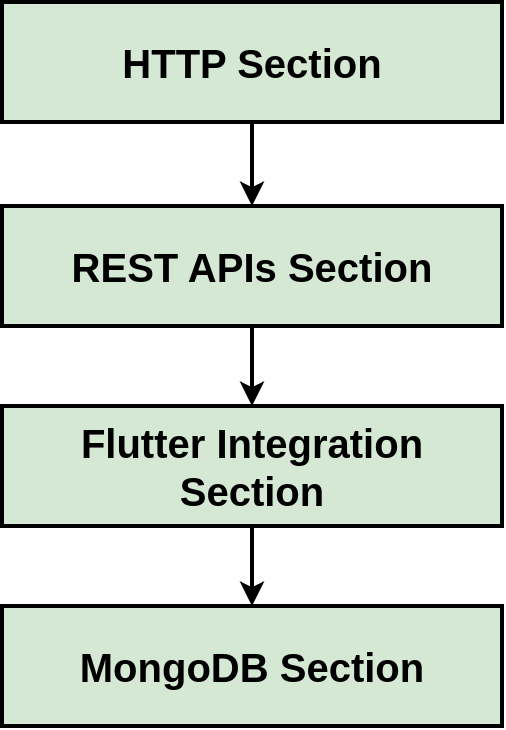 <mxfile version="13.3.9" type="device"><diagram id="_Nntt9ZEwG2ezTzC4_e1" name="02.01-TOC"><mxGraphModel dx="1631" dy="815" grid="1" gridSize="10" guides="1" tooltips="1" connect="1" arrows="1" fold="1" page="1" pageScale="1" pageWidth="850" pageHeight="1100" math="0" shadow="0"><root><mxCell id="0"/><mxCell id="1" parent="0"/><mxCell id="Xu-Fduq_2BclK9P46Jaj-6" style="edgeStyle=orthogonalEdgeStyle;rounded=0;orthogonalLoop=1;jettySize=auto;html=1;exitX=0.5;exitY=1;exitDx=0;exitDy=0;entryX=0.5;entryY=0;entryDx=0;entryDy=0;fontSize=20;strokeWidth=2;" edge="1" parent="1" source="Xu-Fduq_2BclK9P46Jaj-1" target="Xu-Fduq_2BclK9P46Jaj-2"><mxGeometry relative="1" as="geometry"/></mxCell><mxCell id="Xu-Fduq_2BclK9P46Jaj-1" value="HTTP Section" style="rounded=0;whiteSpace=wrap;html=1;fillColor=#d5e8d4;fontSize=20;fontStyle=1;strokeWidth=2;" vertex="1" parent="1"><mxGeometry x="300" y="268" width="250" height="60" as="geometry"/></mxCell><mxCell id="Xu-Fduq_2BclK9P46Jaj-7" style="edgeStyle=orthogonalEdgeStyle;rounded=0;orthogonalLoop=1;jettySize=auto;html=1;exitX=0.5;exitY=1;exitDx=0;exitDy=0;entryX=0.5;entryY=0;entryDx=0;entryDy=0;fontSize=20;strokeWidth=2;" edge="1" parent="1" source="Xu-Fduq_2BclK9P46Jaj-2" target="Xu-Fduq_2BclK9P46Jaj-3"><mxGeometry relative="1" as="geometry"/></mxCell><mxCell id="Xu-Fduq_2BclK9P46Jaj-2" value="REST APIs Section" style="rounded=0;whiteSpace=wrap;html=1;fillColor=#d5e8d4;fontSize=20;fontStyle=1;strokeWidth=2;" vertex="1" parent="1"><mxGeometry x="300" y="370" width="250" height="60" as="geometry"/></mxCell><mxCell id="Xu-Fduq_2BclK9P46Jaj-5" value="" style="edgeStyle=orthogonalEdgeStyle;rounded=0;orthogonalLoop=1;jettySize=auto;html=1;fontStyle=1;strokeWidth=2;" edge="1" parent="1" source="Xu-Fduq_2BclK9P46Jaj-3" target="Xu-Fduq_2BclK9P46Jaj-4"><mxGeometry relative="1" as="geometry"/></mxCell><mxCell id="Xu-Fduq_2BclK9P46Jaj-3" value="Flutter Integration Section" style="rounded=0;whiteSpace=wrap;html=1;fillColor=#d5e8d4;fontSize=20;fontStyle=1;strokeWidth=2;" vertex="1" parent="1"><mxGeometry x="300" y="470" width="250" height="60" as="geometry"/></mxCell><mxCell id="Xu-Fduq_2BclK9P46Jaj-4" value="MongoDB Section" style="rounded=0;whiteSpace=wrap;html=1;fillColor=#d5e8d4;fontSize=20;fontStyle=1;strokeWidth=2;" vertex="1" parent="1"><mxGeometry x="300" y="570" width="250" height="60" as="geometry"/></mxCell></root></mxGraphModel></diagram></mxfile>